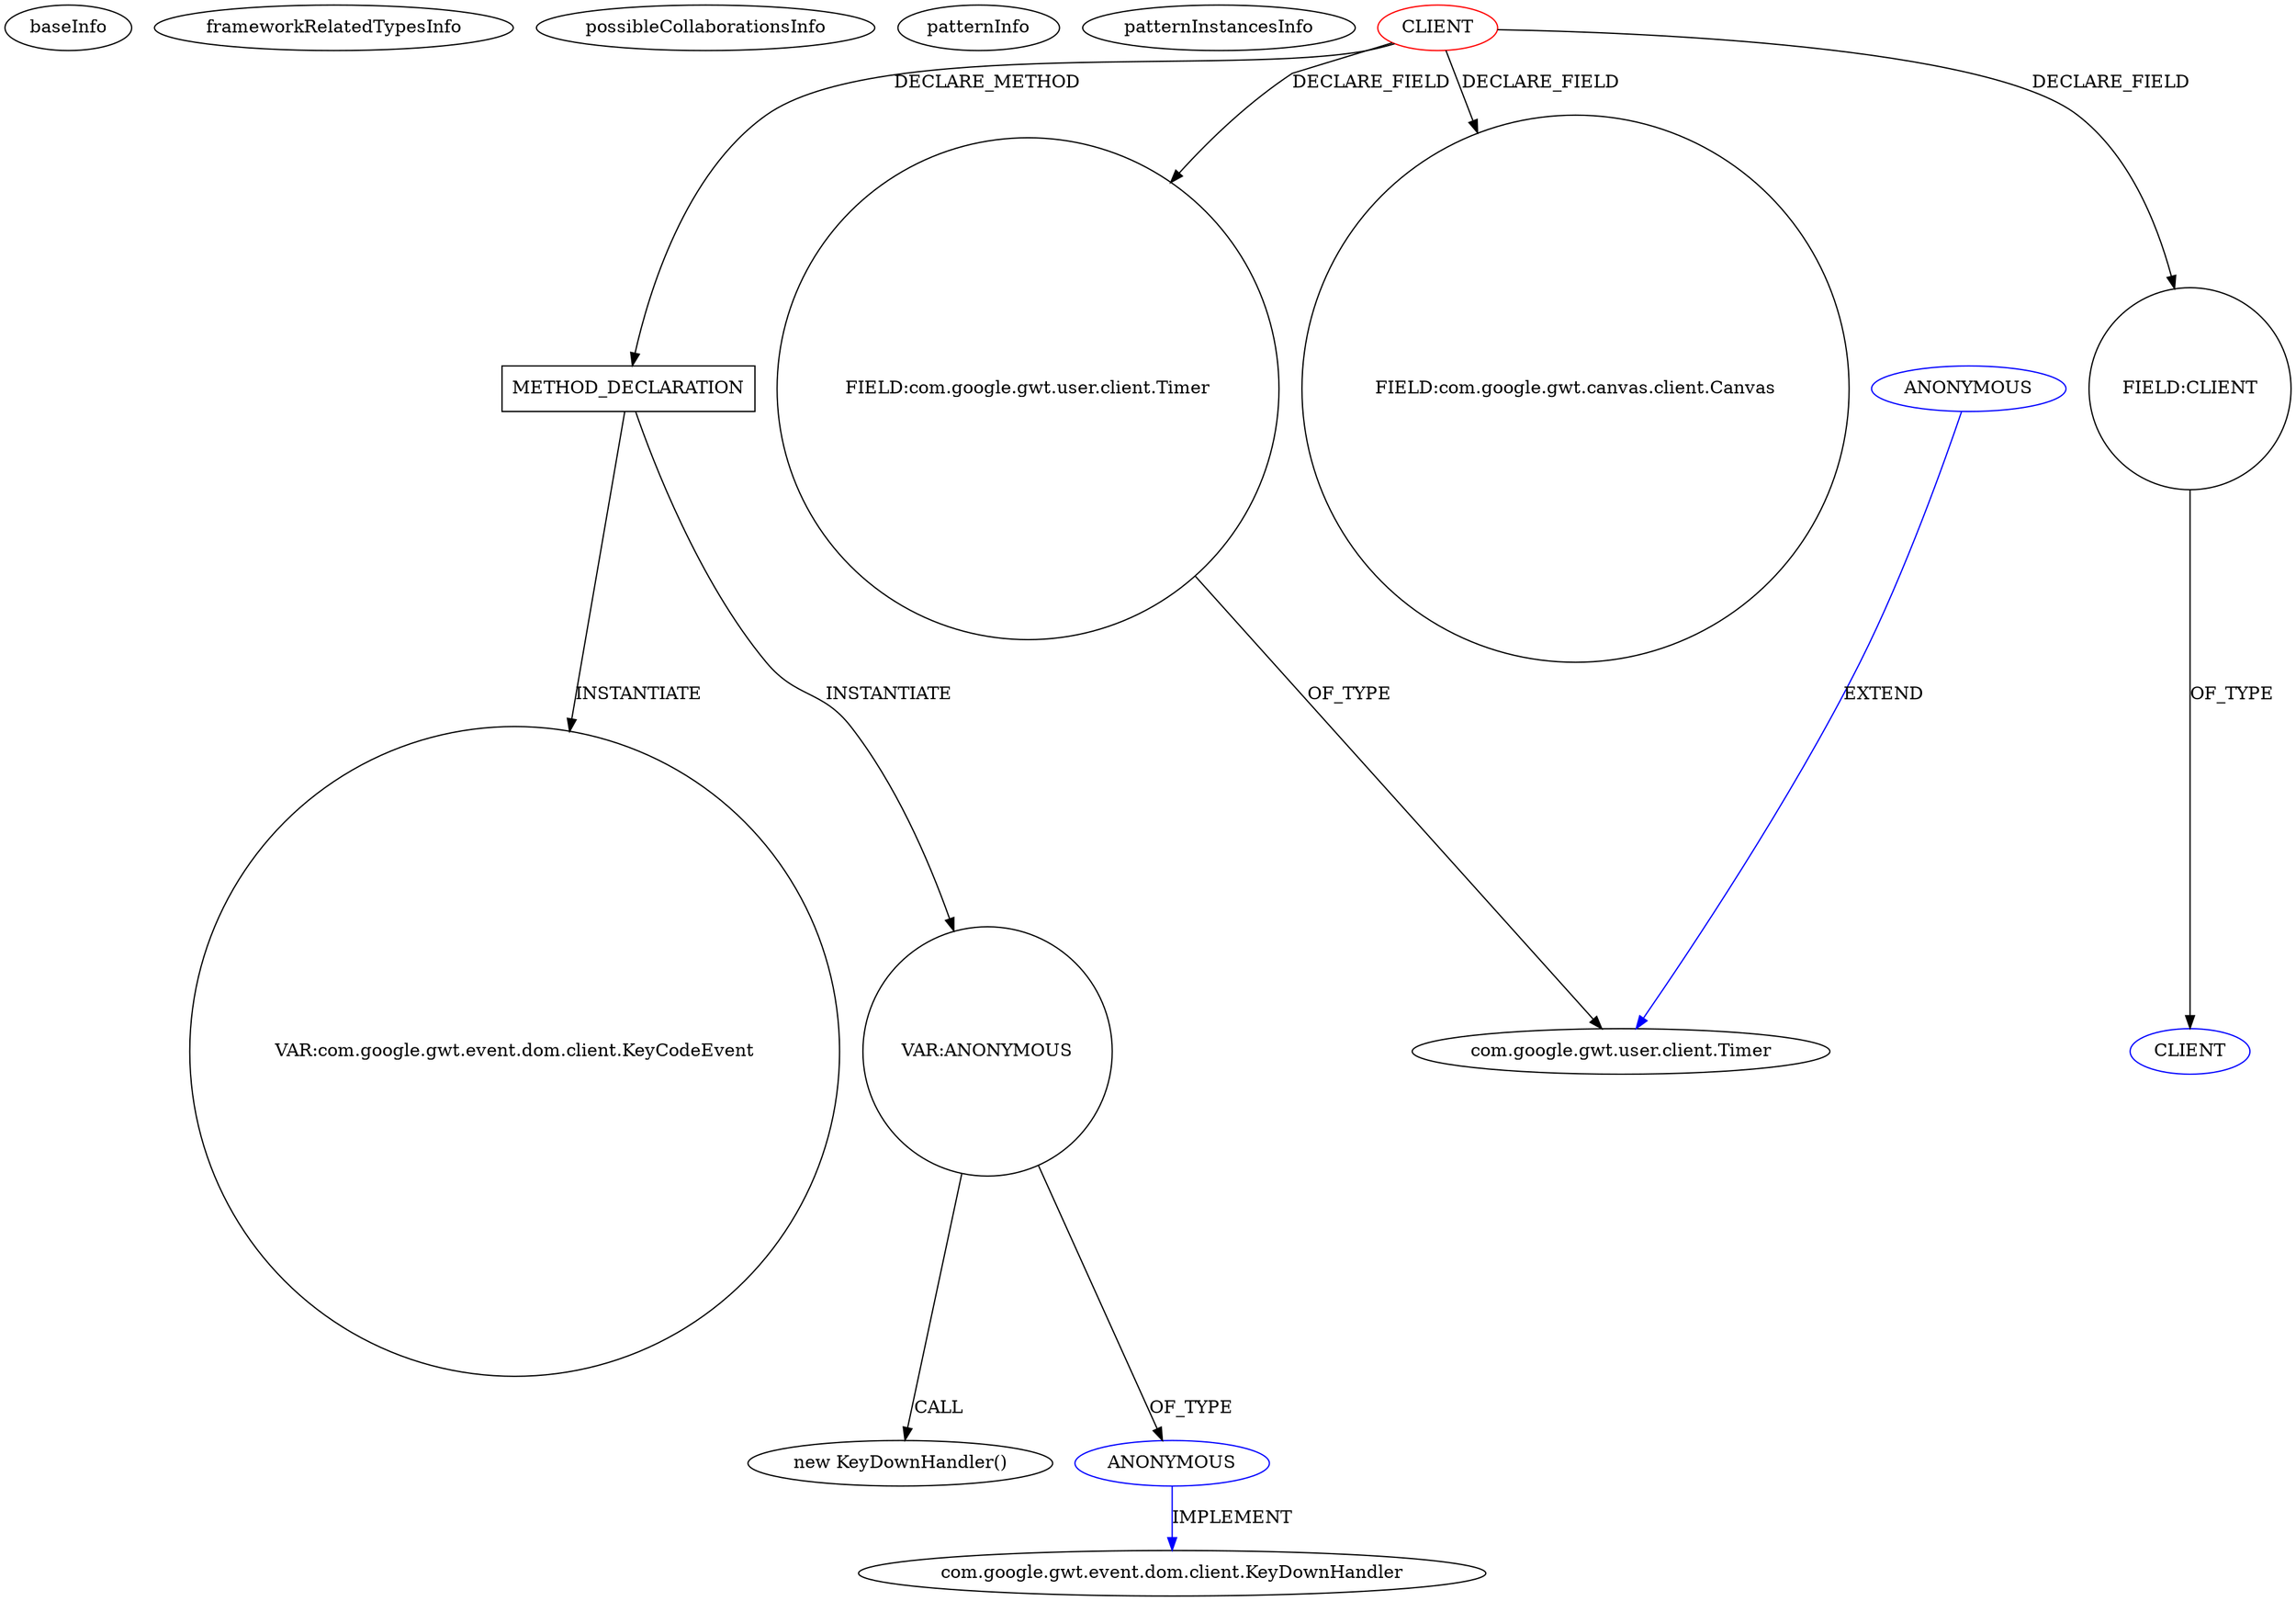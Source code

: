 digraph {
baseInfo[graphId=1825,category="pattern",isAnonymous=false,possibleRelation=false]
frameworkRelatedTypesInfo[]
possibleCollaborationsInfo[]
patternInfo[frequency=2.0,patternRootClient=0]
patternInstancesInfo[0="oussamazoghlami-TetrisGwt~/oussamazoghlami-TetrisGwt/TetrisGwt-master/Tetris/src/com/sfeir/tutorials/client/views/TetrisGameWidget.java~TetrisGameWidget~4245",1="lambourg-WebGallery~/lambourg-WebGallery/WebGallery-master/client/src/com/lambourg/webgallery/client/pictureview/PictureView.java~PictureView~3541"]
106[label="new KeyDownHandler()",vertexType="CONSTRUCTOR_CALL",isFrameworkType=false]
107[label="VAR:ANONYMOUS",vertexType="VARIABLE_EXPRESION",isFrameworkType=false,shape=circle]
108[label="ANONYMOUS",vertexType="REFERENCE_ANONYMOUS_DECLARATION",isFrameworkType=false,color=blue]
102[label="METHOD_DECLARATION",vertexType="CLIENT_METHOD_DECLARATION",isFrameworkType=false,shape=box]
0[label="CLIENT",vertexType="ROOT_CLIENT_CLASS_DECLARATION",isFrameworkType=false,color=red]
20[label="FIELD:com.google.gwt.user.client.Timer",vertexType="FIELD_DECLARATION",isFrameworkType=false,shape=circle]
4[label="FIELD:com.google.gwt.canvas.client.Canvas",vertexType="FIELD_DECLARATION",isFrameworkType=false,shape=circle]
15[label="FIELD:CLIENT",vertexType="FIELD_DECLARATION",isFrameworkType=false,shape=circle]
109[label="com.google.gwt.event.dom.client.KeyDownHandler",vertexType="FRAMEWORK_INTERFACE_TYPE",isFrameworkType=false]
110[label="VAR:com.google.gwt.event.dom.client.KeyCodeEvent",vertexType="VARIABLE_EXPRESION",isFrameworkType=false,shape=circle]
16[label="CLIENT",vertexType="REFERENCE_CLIENT_CLASS_DECLARATION",isFrameworkType=false,color=blue]
14[label="com.google.gwt.user.client.Timer",vertexType="FRAMEWORK_CLASS_TYPE",isFrameworkType=false]
299[label="ANONYMOUS",vertexType="REFERENCE_ANONYMOUS_DECLARATION",isFrameworkType=false,color=blue]
299->14[label="EXTEND",color=blue]
102->110[label="INSTANTIATE"]
0->4[label="DECLARE_FIELD"]
15->16[label="OF_TYPE"]
108->109[label="IMPLEMENT",color=blue]
20->14[label="OF_TYPE"]
0->102[label="DECLARE_METHOD"]
107->108[label="OF_TYPE"]
0->15[label="DECLARE_FIELD"]
102->107[label="INSTANTIATE"]
107->106[label="CALL"]
0->20[label="DECLARE_FIELD"]
}
